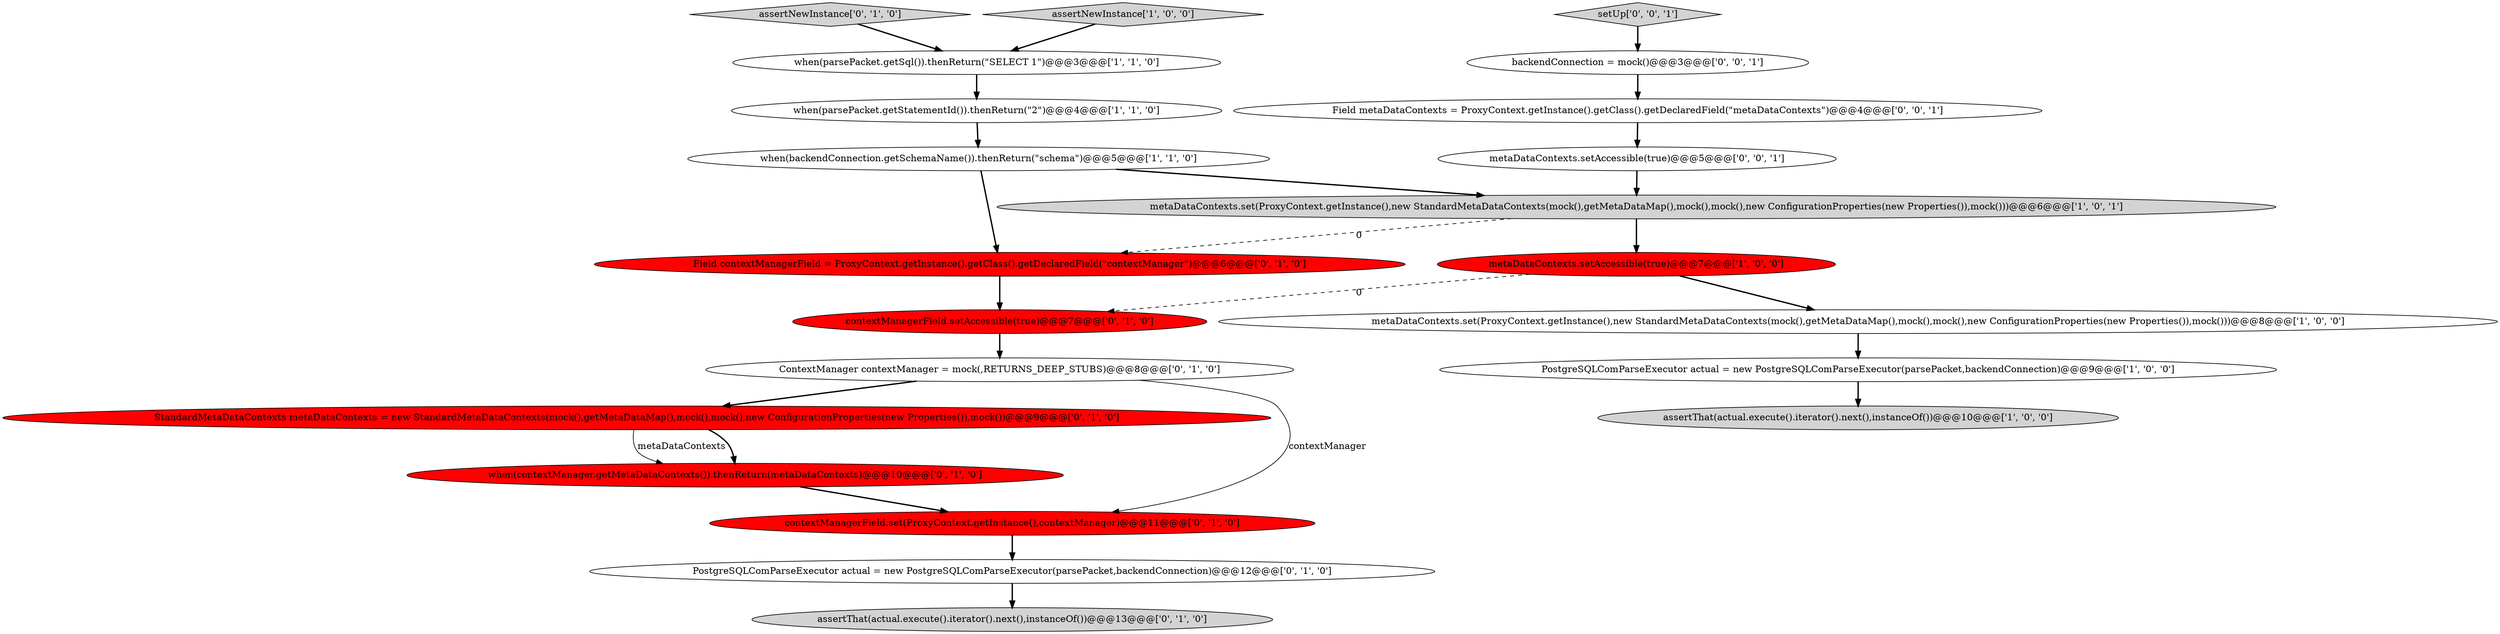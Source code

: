 digraph {
2 [style = filled, label = "metaDataContexts.set(ProxyContext.getInstance(),new StandardMetaDataContexts(mock(),getMetaDataMap(),mock(),mock(),new ConfigurationProperties(new Properties()),mock()))@@@8@@@['1', '0', '0']", fillcolor = white, shape = ellipse image = "AAA0AAABBB1BBB"];
16 [style = filled, label = "assertThat(actual.execute().iterator().next(),instanceOf())@@@13@@@['0', '1', '0']", fillcolor = lightgray, shape = ellipse image = "AAA0AAABBB2BBB"];
1 [style = filled, label = "assertNewInstance['1', '0', '0']", fillcolor = lightgray, shape = diamond image = "AAA0AAABBB1BBB"];
14 [style = filled, label = "contextManagerField.setAccessible(true)@@@7@@@['0', '1', '0']", fillcolor = red, shape = ellipse image = "AAA1AAABBB2BBB"];
17 [style = filled, label = "Field contextManagerField = ProxyContext.getInstance().getClass().getDeclaredField(\"contextManager\")@@@6@@@['0', '1', '0']", fillcolor = red, shape = ellipse image = "AAA1AAABBB2BBB"];
5 [style = filled, label = "when(backendConnection.getSchemaName()).thenReturn(\"schema\")@@@5@@@['1', '1', '0']", fillcolor = white, shape = ellipse image = "AAA0AAABBB1BBB"];
10 [style = filled, label = "ContextManager contextManager = mock(,RETURNS_DEEP_STUBS)@@@8@@@['0', '1', '0']", fillcolor = white, shape = ellipse image = "AAA0AAABBB2BBB"];
3 [style = filled, label = "PostgreSQLComParseExecutor actual = new PostgreSQLComParseExecutor(parsePacket,backendConnection)@@@9@@@['1', '0', '0']", fillcolor = white, shape = ellipse image = "AAA0AAABBB1BBB"];
9 [style = filled, label = "StandardMetaDataContexts metaDataContexts = new StandardMetaDataContexts(mock(),getMetaDataMap(),mock(),mock(),new ConfigurationProperties(new Properties()),mock())@@@9@@@['0', '1', '0']", fillcolor = red, shape = ellipse image = "AAA1AAABBB2BBB"];
21 [style = filled, label = "Field metaDataContexts = ProxyContext.getInstance().getClass().getDeclaredField(\"metaDataContexts\")@@@4@@@['0', '0', '1']", fillcolor = white, shape = ellipse image = "AAA0AAABBB3BBB"];
6 [style = filled, label = "when(parsePacket.getStatementId()).thenReturn(\"2\")@@@4@@@['1', '1', '0']", fillcolor = white, shape = ellipse image = "AAA0AAABBB1BBB"];
0 [style = filled, label = "metaDataContexts.setAccessible(true)@@@7@@@['1', '0', '0']", fillcolor = red, shape = ellipse image = "AAA1AAABBB1BBB"];
19 [style = filled, label = "backendConnection = mock()@@@3@@@['0', '0', '1']", fillcolor = white, shape = ellipse image = "AAA0AAABBB3BBB"];
20 [style = filled, label = "metaDataContexts.setAccessible(true)@@@5@@@['0', '0', '1']", fillcolor = white, shape = ellipse image = "AAA0AAABBB3BBB"];
12 [style = filled, label = "contextManagerField.set(ProxyContext.getInstance(),contextManager)@@@11@@@['0', '1', '0']", fillcolor = red, shape = ellipse image = "AAA1AAABBB2BBB"];
18 [style = filled, label = "setUp['0', '0', '1']", fillcolor = lightgray, shape = diamond image = "AAA0AAABBB3BBB"];
15 [style = filled, label = "when(contextManager.getMetaDataContexts()).thenReturn(metaDataContexts)@@@10@@@['0', '1', '0']", fillcolor = red, shape = ellipse image = "AAA1AAABBB2BBB"];
4 [style = filled, label = "assertThat(actual.execute().iterator().next(),instanceOf())@@@10@@@['1', '0', '0']", fillcolor = lightgray, shape = ellipse image = "AAA0AAABBB1BBB"];
7 [style = filled, label = "when(parsePacket.getSql()).thenReturn(\"SELECT 1\")@@@3@@@['1', '1', '0']", fillcolor = white, shape = ellipse image = "AAA0AAABBB1BBB"];
13 [style = filled, label = "assertNewInstance['0', '1', '0']", fillcolor = lightgray, shape = diamond image = "AAA0AAABBB2BBB"];
11 [style = filled, label = "PostgreSQLComParseExecutor actual = new PostgreSQLComParseExecutor(parsePacket,backendConnection)@@@12@@@['0', '1', '0']", fillcolor = white, shape = ellipse image = "AAA0AAABBB2BBB"];
8 [style = filled, label = "metaDataContexts.set(ProxyContext.getInstance(),new StandardMetaDataContexts(mock(),getMetaDataMap(),mock(),mock(),new ConfigurationProperties(new Properties()),mock()))@@@6@@@['1', '0', '1']", fillcolor = lightgray, shape = ellipse image = "AAA0AAABBB1BBB"];
11->16 [style = bold, label=""];
5->8 [style = bold, label=""];
2->3 [style = bold, label=""];
0->2 [style = bold, label=""];
12->11 [style = bold, label=""];
18->19 [style = bold, label=""];
14->10 [style = bold, label=""];
5->17 [style = bold, label=""];
9->15 [style = solid, label="metaDataContexts"];
3->4 [style = bold, label=""];
1->7 [style = bold, label=""];
10->12 [style = solid, label="contextManager"];
8->0 [style = bold, label=""];
0->14 [style = dashed, label="0"];
6->5 [style = bold, label=""];
20->8 [style = bold, label=""];
21->20 [style = bold, label=""];
17->14 [style = bold, label=""];
9->15 [style = bold, label=""];
13->7 [style = bold, label=""];
7->6 [style = bold, label=""];
8->17 [style = dashed, label="0"];
10->9 [style = bold, label=""];
15->12 [style = bold, label=""];
19->21 [style = bold, label=""];
}

